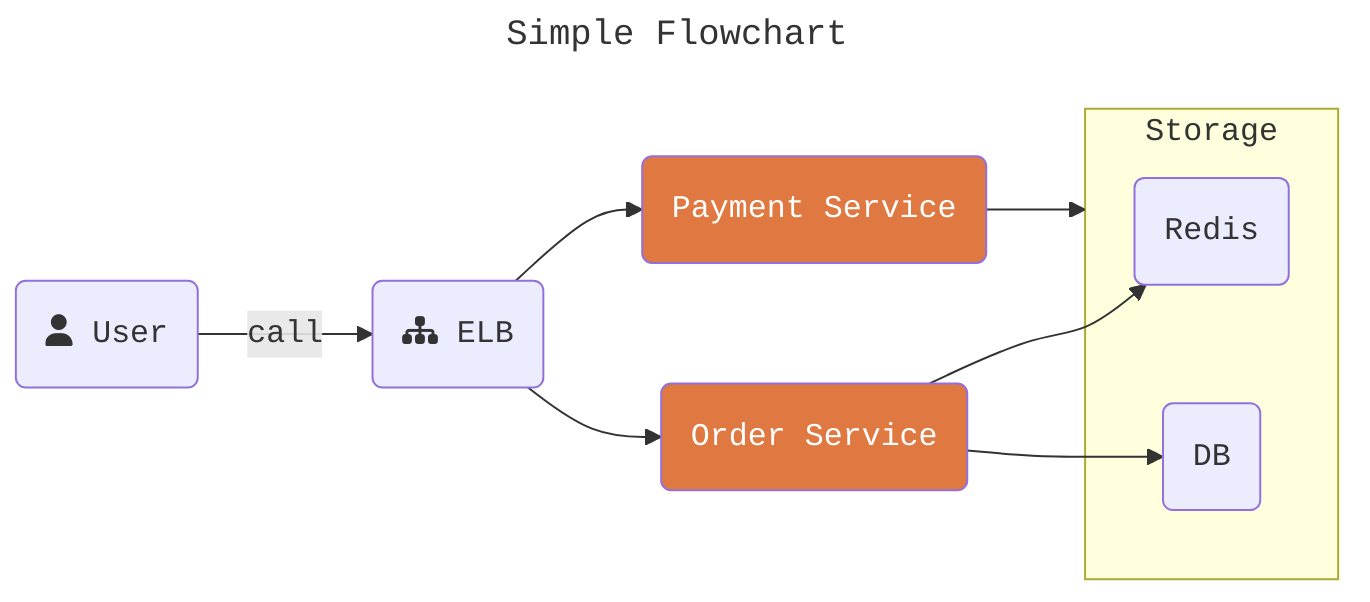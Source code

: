 ---
title: Simple Flowchart
---
%%{init: {"theme": "light", "themeVariables": {"fontFamily": "Monospace"}}}%%
flowchart LR
  user(fa:fa-user User)--> |call|elb(fa:fa-sitemap ELB)
  order_service(Order Service):::api-->redis(Redis)
  order_service(Order Service):::api-->db(DB)
  subgraph storage [Storage]
    direction TB
    redis(Redis)
    db(DB)
  end
  payment_service(Payment Service):::api-->storage
  elb(fa:fa-sitemap ELB)-->order_service(Order Service):::api
  elb(fa:fa-sitemap ELB)-->payment_service(Payment Service):::api
classDef api fill:#e07941 ,color:#FFFFFF